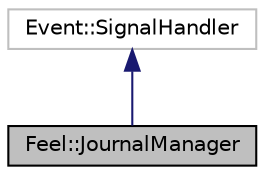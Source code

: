 digraph "Feel::JournalManager"
{
 // LATEX_PDF_SIZE
  edge [fontname="Helvetica",fontsize="10",labelfontname="Helvetica",labelfontsize="10"];
  node [fontname="Helvetica",fontsize="10",shape=record];
  Node1 [label="Feel::JournalManager",height=0.2,width=0.4,color="black", fillcolor="grey75", style="filled", fontcolor="black",tooltip="JournalManager that manage the journal system handles all journalWatchers."];
  Node2 -> Node1 [dir="back",color="midnightblue",fontsize="10",style="solid",fontname="Helvetica"];
  Node2 [label="Event::SignalHandler",height=0.2,width=0.4,color="grey75", fillcolor="white", style="filled",tooltip=" "];
}
